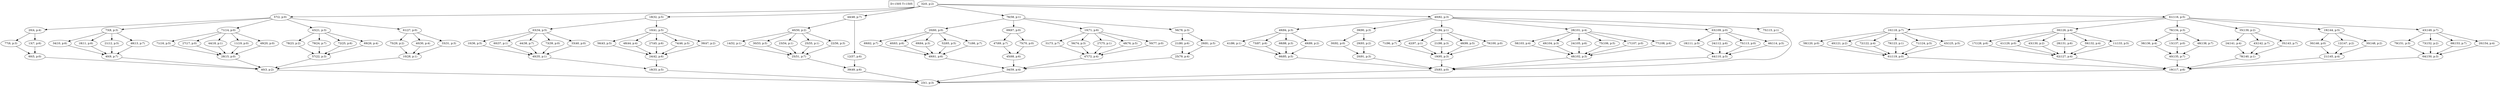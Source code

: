 digraph Task {
i [shape=box, label="D=1505 T=1505"]; 
0 [label="32(0, p:2)"];
1 [label="23(1, p:3)"];
2 [label="57(2, p:0)"];
3 [label="40(3, p:2)"];
4 [label="20(4, p:4)"];
5 [label="60(5, p:0)"];
6 [label="77(6, p:3)"];
7 [label="13(7, p:6)"];
8 [label="73(8, p:3)"];
9 [label="40(9, p:7)"];
10 [label="34(10, p:6)"];
11 [label="18(11, p:6)"];
12 [label="21(12, p:5)"];
13 [label="48(13, p:7)"];
14 [label="71(14, p:0)"];
15 [label="28(15, p:0)"];
16 [label="71(16, p:5)"];
17 [label="27(17, p:0)"];
18 [label="44(18, p:1)"];
19 [label="11(19, p:0)"];
20 [label="49(20, p:0)"];
21 [label="43(21, p:3)"];
22 [label="57(22, p:3)"];
23 [label="78(23, p:2)"];
24 [label="79(24, p:7)"];
25 [label="72(25, p:6)"];
26 [label="69(26, p:4)"];
27 [label="61(27, p:0)"];
28 [label="10(28, p:1)"];
29 [label="75(29, p:2)"];
30 [label="40(30, p:4)"];
31 [label="33(31, p:3)"];
32 [label="18(32, p:5)"];
33 [label="18(33, p:5)"];
34 [label="63(34, p:5)"];
35 [label="40(35, p:1)"];
36 [label="10(36, p:5)"];
37 [label="60(37, p:1)"];
38 [label="44(38, p:7)"];
39 [label="73(39, p:0)"];
40 [label="33(40, p:0)"];
41 [label="10(41, p:5)"];
42 [label="24(42, p:6)"];
43 [label="56(43, p:5)"];
44 [label="48(44, p:4)"];
45 [label="27(45, p:6)"];
46 [label="74(46, p:5)"];
47 [label="39(47, p:2)"];
48 [label="44(48, p:7)"];
49 [label="39(49, p:6)"];
50 [label="40(50, p:2)"];
51 [label="25(51, p:7)"];
52 [label="14(52, p:1)"];
53 [label="30(53, p:5)"];
54 [label="23(54, p:1)"];
55 [label="25(55, p:1)"];
56 [label="22(56, p:3)"];
57 [label="12(57, p:6)"];
58 [label="76(58, p:1)"];
59 [label="34(59, p:4)"];
60 [label="20(60, p:0)"];
61 [label="49(61, p:6)"];
62 [label="69(62, p:7)"];
63 [label="40(63, p:6)"];
64 [label="69(64, p:3)"];
65 [label="52(65, p:5)"];
66 [label="71(66, p:7)"];
67 [label="69(67, p:0)"];
68 [label="45(68, p:6)"];
69 [label="47(69, p:7)"];
70 [label="75(70, p:0)"];
71 [label="10(71, p:6)"];
72 [label="47(72, p:4)"];
73 [label="31(73, p:7)"];
74 [label="56(74, p:3)"];
75 [label="27(75, p:1)"];
76 [label="48(76, p:5)"];
77 [label="50(77, p:0)"];
78 [label="56(78, p:3)"];
79 [label="25(79, p:4)"];
80 [label="21(80, p:6)"];
81 [label="29(81, p:5)"];
82 [label="40(82, p:3)"];
83 [label="25(83, p:0)"];
84 [label="49(84, p:3)"];
85 [label="66(85, p:5)"];
86 [label="41(86, p:1)"];
87 [label="73(87, p:6)"];
88 [label="68(88, p:3)"];
89 [label="49(89, p:2)"];
90 [label="39(90, p:3)"];
91 [label="20(91, p:3)"];
92 [label="30(92, p:0)"];
93 [label="29(93, p:2)"];
94 [label="51(94, p:1)"];
95 [label="19(95, p:3)"];
96 [label="71(96, p:7)"];
97 [label="42(97, p:1)"];
98 [label="21(98, p:3)"];
99 [label="48(99, p:5)"];
100 [label="79(100, p:0)"];
101 [label="28(101, p:4)"];
102 [label="48(102, p:3)"];
103 [label="58(103, p:4)"];
104 [label="49(104, p:3)"];
105 [label="24(105, p:6)"];
106 [label="75(106, p:5)"];
107 [label="17(107, p:0)"];
108 [label="77(108, p:6)"];
109 [label="63(109, p:0)"];
110 [label="44(110, p:5)"];
111 [label="18(111, p:5)"];
112 [label="24(112, p:6)"];
113 [label="75(113, p:0)"];
114 [label="46(114, p:5)"];
115 [label="75(115, p:1)"];
116 [label="61(116, p:5)"];
117 [label="19(117, p:6)"];
118 [label="10(118, p:7)"];
119 [label="61(119, p:0)"];
120 [label="58(120, p:0)"];
121 [label="40(121, p:2)"];
122 [label="72(122, p:4)"];
123 [label="79(123, p:1)"];
124 [label="71(124, p:5)"];
125 [label="43(125, p:5)"];
126 [label="30(126, p:4)"];
127 [label="62(127, p:4)"];
128 [label="17(128, p:6)"];
129 [label="41(129, p:0)"];
130 [label="43(130, p:2)"];
131 [label="28(131, p:6)"];
132 [label="59(132, p:4)"];
133 [label="11(133, p:5)"];
134 [label="76(134, p:3)"];
135 [label="40(135, p:7)"];
136 [label="38(136, p:4)"];
137 [label="13(137, p:0)"];
138 [label="48(138, p:7)"];
139 [label="35(139, p:2)"];
140 [label="78(140, p:1)"];
141 [label="24(141, p:4)"];
142 [label="43(142, p:7)"];
143 [label="35(143, p:7)"];
144 [label="19(144, p:5)"];
145 [label="21(145, p:4)"];
146 [label="30(146, p:0)"];
147 [label="12(147, p:2)"];
148 [label="30(148, p:2)"];
149 [label="43(149, p:7)"];
150 [label="64(150, p:3)"];
151 [label="79(151, p:3)"];
152 [label="73(152, p:2)"];
153 [label="68(153, p:7)"];
154 [label="20(154, p:4)"];
0 -> 2;
0 -> 32;
0 -> 48;
0 -> 58;
0 -> 82;
0 -> 116;
2 -> 4;
2 -> 8;
2 -> 14;
2 -> 21;
2 -> 27;
3 -> 1;
4 -> 6;
4 -> 7;
5 -> 3;
6 -> 5;
7 -> 5;
8 -> 10;
8 -> 11;
8 -> 12;
8 -> 13;
9 -> 3;
10 -> 9;
11 -> 9;
12 -> 9;
13 -> 9;
14 -> 16;
14 -> 17;
14 -> 18;
14 -> 19;
14 -> 20;
15 -> 3;
16 -> 15;
17 -> 15;
18 -> 15;
19 -> 15;
20 -> 15;
21 -> 23;
21 -> 24;
21 -> 25;
21 -> 26;
22 -> 3;
23 -> 22;
24 -> 22;
25 -> 22;
26 -> 22;
27 -> 29;
27 -> 30;
27 -> 31;
28 -> 3;
29 -> 28;
30 -> 28;
31 -> 28;
32 -> 34;
32 -> 41;
33 -> 1;
34 -> 36;
34 -> 37;
34 -> 38;
34 -> 39;
34 -> 40;
35 -> 33;
36 -> 35;
37 -> 35;
38 -> 35;
39 -> 35;
40 -> 35;
41 -> 43;
41 -> 44;
41 -> 45;
41 -> 46;
41 -> 47;
42 -> 33;
43 -> 42;
44 -> 42;
45 -> 42;
46 -> 42;
47 -> 42;
48 -> 50;
48 -> 57;
49 -> 1;
50 -> 52;
50 -> 53;
50 -> 54;
50 -> 55;
50 -> 56;
51 -> 49;
52 -> 51;
53 -> 51;
54 -> 51;
55 -> 51;
56 -> 51;
57 -> 49;
58 -> 60;
58 -> 67;
58 -> 71;
58 -> 78;
59 -> 1;
60 -> 62;
60 -> 63;
60 -> 64;
60 -> 65;
60 -> 66;
61 -> 59;
62 -> 61;
63 -> 61;
64 -> 61;
65 -> 61;
66 -> 61;
67 -> 69;
67 -> 70;
68 -> 59;
69 -> 68;
70 -> 68;
71 -> 73;
71 -> 74;
71 -> 75;
71 -> 76;
71 -> 77;
72 -> 59;
73 -> 72;
74 -> 72;
75 -> 72;
76 -> 72;
77 -> 72;
78 -> 80;
78 -> 81;
79 -> 59;
80 -> 79;
81 -> 79;
82 -> 84;
82 -> 90;
82 -> 94;
82 -> 101;
82 -> 109;
82 -> 115;
83 -> 1;
84 -> 86;
84 -> 87;
84 -> 88;
84 -> 89;
85 -> 83;
86 -> 85;
87 -> 85;
88 -> 85;
89 -> 85;
90 -> 92;
90 -> 93;
91 -> 83;
92 -> 91;
93 -> 91;
94 -> 96;
94 -> 97;
94 -> 98;
94 -> 99;
94 -> 100;
95 -> 83;
96 -> 95;
97 -> 95;
98 -> 95;
99 -> 95;
100 -> 95;
101 -> 103;
101 -> 104;
101 -> 105;
101 -> 106;
101 -> 107;
101 -> 108;
102 -> 83;
103 -> 102;
104 -> 102;
105 -> 102;
106 -> 102;
107 -> 102;
108 -> 102;
109 -> 111;
109 -> 112;
109 -> 113;
109 -> 114;
110 -> 83;
111 -> 110;
112 -> 110;
113 -> 110;
114 -> 110;
115 -> 83;
116 -> 118;
116 -> 126;
116 -> 134;
116 -> 139;
116 -> 144;
116 -> 149;
117 -> 1;
118 -> 120;
118 -> 121;
118 -> 122;
118 -> 123;
118 -> 124;
118 -> 125;
119 -> 117;
120 -> 119;
121 -> 119;
122 -> 119;
123 -> 119;
124 -> 119;
125 -> 119;
126 -> 128;
126 -> 129;
126 -> 130;
126 -> 131;
126 -> 132;
126 -> 133;
127 -> 117;
128 -> 127;
129 -> 127;
130 -> 127;
131 -> 127;
132 -> 127;
133 -> 127;
134 -> 136;
134 -> 137;
134 -> 138;
135 -> 117;
136 -> 135;
137 -> 135;
138 -> 135;
139 -> 141;
139 -> 142;
139 -> 143;
140 -> 117;
141 -> 140;
142 -> 140;
143 -> 140;
144 -> 146;
144 -> 147;
144 -> 148;
145 -> 117;
146 -> 145;
147 -> 145;
148 -> 145;
149 -> 151;
149 -> 152;
149 -> 153;
149 -> 154;
150 -> 117;
151 -> 150;
152 -> 150;
153 -> 150;
154 -> 150;
}